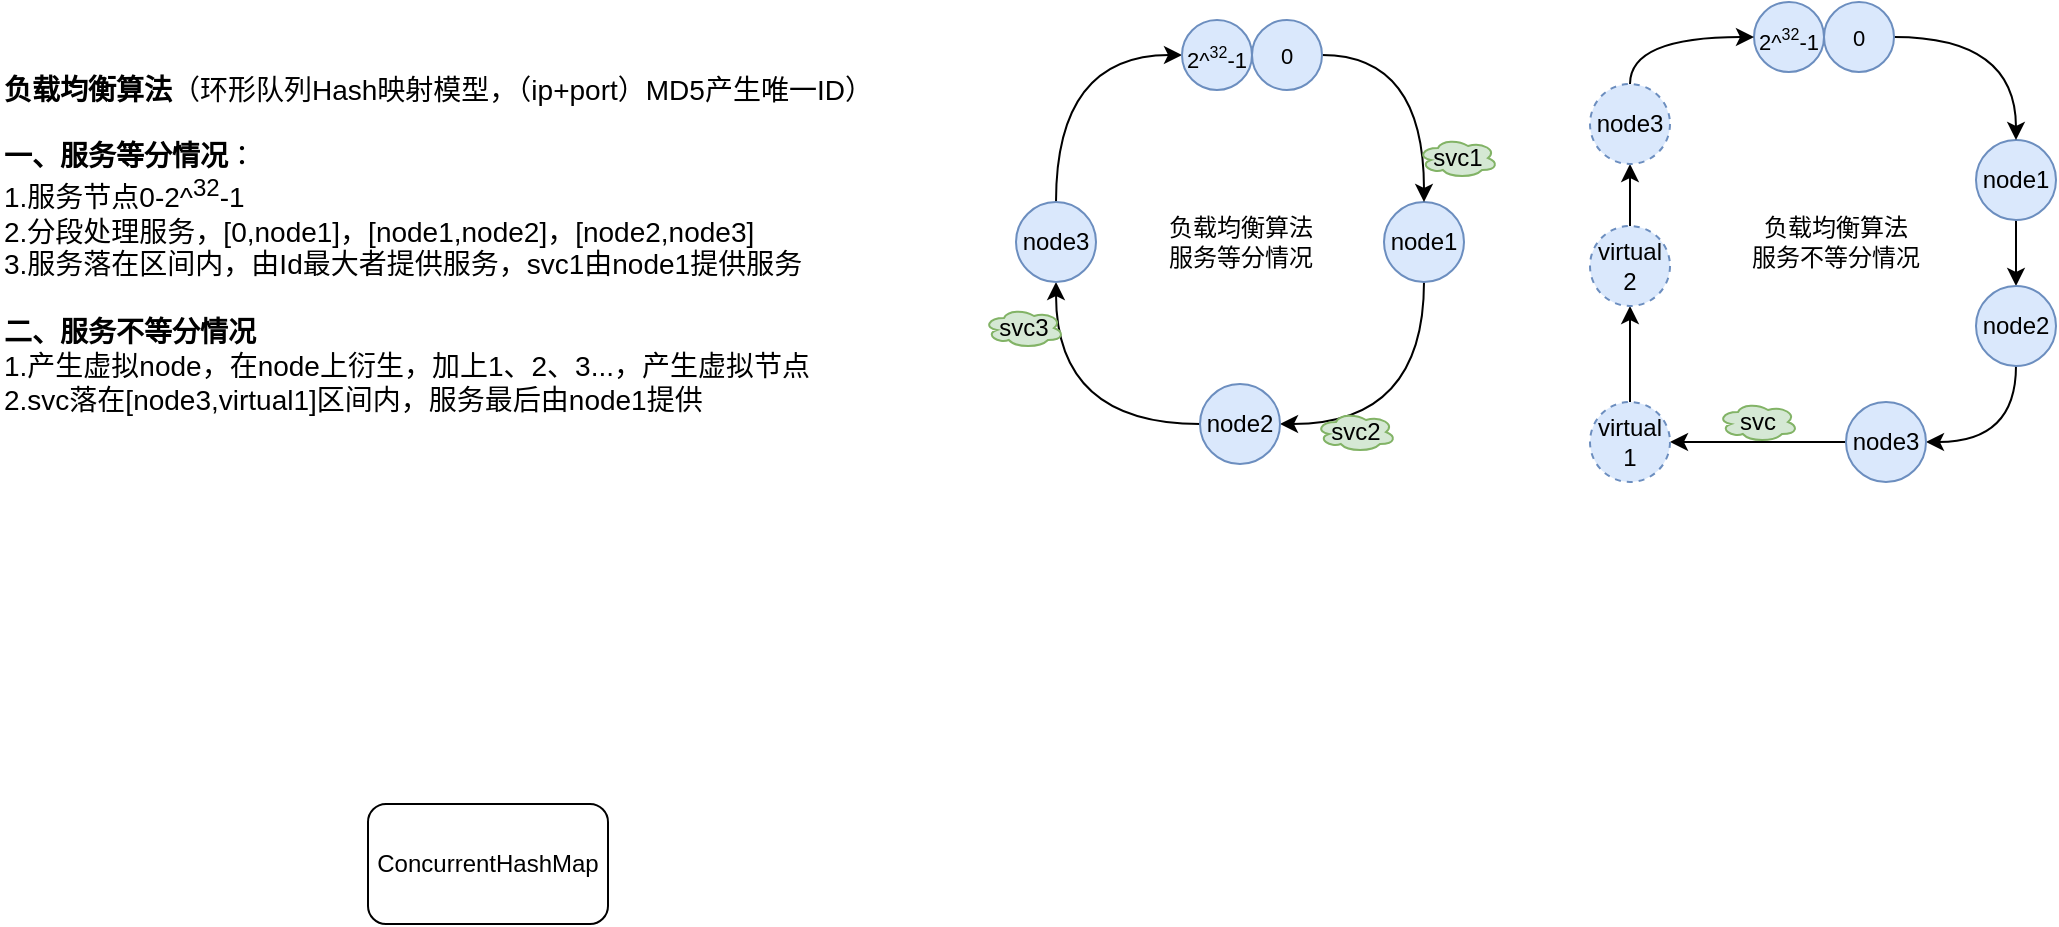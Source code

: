 <mxfile version="24.4.7" type="github">
  <diagram name="第 1 页" id="d0vkmH2pamWl0RuNKjzO">
    <mxGraphModel dx="2234" dy="1146" grid="0" gridSize="10" guides="1" tooltips="1" connect="1" arrows="1" fold="1" page="0" pageScale="1" pageWidth="827" pageHeight="1169" math="0" shadow="0">
      <root>
        <mxCell id="0" />
        <mxCell id="1" parent="0" />
        <mxCell id="8cizAA6b8KzGThsObKtE-12" style="edgeStyle=orthogonalEdgeStyle;curved=1;rounded=0;orthogonalLoop=1;jettySize=auto;html=1;exitX=0.5;exitY=1;exitDx=0;exitDy=0;entryX=1;entryY=0.5;entryDx=0;entryDy=0;" edge="1" parent="1" source="8cizAA6b8KzGThsObKtE-3" target="8cizAA6b8KzGThsObKtE-4">
          <mxGeometry relative="1" as="geometry" />
        </mxCell>
        <mxCell id="8cizAA6b8KzGThsObKtE-3" value="node1" style="ellipse;whiteSpace=wrap;html=1;aspect=fixed;fillColor=#dae8fc;strokeColor=#6c8ebf;" vertex="1" parent="1">
          <mxGeometry x="82" y="92" width="40" height="40" as="geometry" />
        </mxCell>
        <mxCell id="8cizAA6b8KzGThsObKtE-13" style="edgeStyle=orthogonalEdgeStyle;curved=1;rounded=0;orthogonalLoop=1;jettySize=auto;html=1;exitX=0;exitY=0.5;exitDx=0;exitDy=0;entryX=0.5;entryY=1;entryDx=0;entryDy=0;" edge="1" parent="1" source="8cizAA6b8KzGThsObKtE-4" target="8cizAA6b8KzGThsObKtE-5">
          <mxGeometry relative="1" as="geometry" />
        </mxCell>
        <mxCell id="8cizAA6b8KzGThsObKtE-4" value="node2" style="ellipse;whiteSpace=wrap;html=1;aspect=fixed;fillColor=#dae8fc;strokeColor=#6c8ebf;" vertex="1" parent="1">
          <mxGeometry x="-10" y="183" width="40" height="40" as="geometry" />
        </mxCell>
        <mxCell id="8cizAA6b8KzGThsObKtE-19" style="edgeStyle=orthogonalEdgeStyle;curved=1;rounded=0;orthogonalLoop=1;jettySize=auto;html=1;exitX=0.5;exitY=0;exitDx=0;exitDy=0;entryX=0;entryY=0.5;entryDx=0;entryDy=0;" edge="1" parent="1" source="8cizAA6b8KzGThsObKtE-5" target="8cizAA6b8KzGThsObKtE-17">
          <mxGeometry relative="1" as="geometry" />
        </mxCell>
        <mxCell id="8cizAA6b8KzGThsObKtE-5" value="node3" style="ellipse;whiteSpace=wrap;html=1;aspect=fixed;fillColor=#dae8fc;strokeColor=#6c8ebf;" vertex="1" parent="1">
          <mxGeometry x="-102" y="92" width="40" height="40" as="geometry" />
        </mxCell>
        <mxCell id="8cizAA6b8KzGThsObKtE-17" value="&lt;font style=&quot;&quot;&gt;&lt;span style=&quot;font-size: 11px;&quot;&gt;2^&lt;/span&gt;&lt;sup style=&quot;&quot;&gt;&lt;font style=&quot;font-size: 8px;&quot;&gt;32&lt;/font&gt;&lt;/sup&gt;&lt;span style=&quot;font-size: 11px;&quot;&gt;-1&lt;/span&gt;&lt;/font&gt;" style="ellipse;whiteSpace=wrap;html=1;aspect=fixed;fillColor=#dae8fc;strokeColor=#6c8ebf;" vertex="1" parent="1">
          <mxGeometry x="-19" y="1" width="35" height="35" as="geometry" />
        </mxCell>
        <mxCell id="8cizAA6b8KzGThsObKtE-20" style="edgeStyle=orthogonalEdgeStyle;curved=1;rounded=0;orthogonalLoop=1;jettySize=auto;html=1;exitX=1;exitY=0.5;exitDx=0;exitDy=0;entryX=0.5;entryY=0;entryDx=0;entryDy=0;" edge="1" parent="1" source="8cizAA6b8KzGThsObKtE-18" target="8cizAA6b8KzGThsObKtE-3">
          <mxGeometry relative="1" as="geometry" />
        </mxCell>
        <mxCell id="8cizAA6b8KzGThsObKtE-18" value="0" style="ellipse;whiteSpace=wrap;html=1;aspect=fixed;fontSize=11;fillColor=#dae8fc;strokeColor=#6c8ebf;" vertex="1" parent="1">
          <mxGeometry x="16" y="1" width="35" height="35" as="geometry" />
        </mxCell>
        <mxCell id="8cizAA6b8KzGThsObKtE-21" value="svc1" style="ellipse;shape=cloud;whiteSpace=wrap;html=1;fillColor=#d5e8d4;strokeColor=#82b366;" vertex="1" parent="1">
          <mxGeometry x="99" y="60" width="40" height="20" as="geometry" />
        </mxCell>
        <mxCell id="8cizAA6b8KzGThsObKtE-24" value="svc2" style="ellipse;shape=cloud;whiteSpace=wrap;html=1;fillColor=#d5e8d4;strokeColor=#82b366;" vertex="1" parent="1">
          <mxGeometry x="48" y="197" width="40" height="20" as="geometry" />
        </mxCell>
        <mxCell id="8cizAA6b8KzGThsObKtE-26" value="svc3" style="ellipse;shape=cloud;whiteSpace=wrap;html=1;fillColor=#d5e8d4;strokeColor=#82b366;" vertex="1" parent="1">
          <mxGeometry x="-118" y="145" width="40" height="20" as="geometry" />
        </mxCell>
        <mxCell id="8cizAA6b8KzGThsObKtE-30" value="负载均衡算法&lt;div&gt;服务等分情况&lt;/div&gt;" style="text;html=1;align=center;verticalAlign=middle;whiteSpace=wrap;rounded=0;" vertex="1" parent="1">
          <mxGeometry x="-27.5" y="97" width="75" height="30" as="geometry" />
        </mxCell>
        <mxCell id="8cizAA6b8KzGThsObKtE-33" value="&lt;div&gt;&lt;font size=&quot;1&quot; style=&quot;&quot;&gt;&lt;b style=&quot;font-size: 14px;&quot;&gt;负载均衡算法&lt;/b&gt;&lt;span style=&quot;font-size: 14px;&quot;&gt;（&lt;/span&gt;&lt;/font&gt;&lt;span style=&quot;background-color: initial;&quot;&gt;环形队列Hash映射模型，（ip+port）&lt;/span&gt;&lt;span style=&quot;background-color: initial;&quot;&gt;MD5产生唯一ID）&lt;/span&gt;&lt;/div&gt;&lt;div&gt;&lt;span style=&quot;background-color: initial;&quot;&gt;&lt;br&gt;&lt;/span&gt;&lt;/div&gt;&lt;div&gt;&lt;font style=&quot;&quot;&gt;&lt;b&gt;一、服务等分情况&lt;/b&gt;：&lt;/font&gt;&lt;/div&gt;&lt;blockquote style=&quot;margin: 0 0 0 40px; border: none; padding: 0px;&quot;&gt;&lt;/blockquote&gt;&lt;span style=&quot;background-color: initial;&quot;&gt;1.服务节点0-2^&lt;/span&gt;&lt;sup style=&quot;background-color: initial;&quot;&gt;&lt;font style=&quot;font-size: 12px;&quot;&gt;32&lt;/font&gt;&lt;/sup&gt;&lt;span style=&quot;background-color: initial;&quot;&gt;-1&lt;/span&gt;&lt;br&gt;&lt;span style=&quot;background-color: initial;&quot;&gt;2.分段处理服务，[0,node1]，[node1,node2]，[node2,node3]&lt;/span&gt;&lt;br&gt;&lt;div style=&quot;&quot;&gt;&lt;font style=&quot;font-size: 14px;&quot;&gt;3.服务落在区间内，由Id最大者提供服务，svc1由node1提供服务&lt;/font&gt;&lt;/div&gt;&lt;div style=&quot;&quot;&gt;&lt;font style=&quot;font-size: 14px;&quot;&gt;&lt;br&gt;&lt;/font&gt;&lt;/div&gt;&lt;div style=&quot;&quot;&gt;&lt;b&gt;二、服务不等分情况&lt;/b&gt;&lt;/div&gt;&lt;div style=&quot;&quot;&gt;1.产生虚拟node，在node上衍生，加上1、2、3...，产生虚拟节点&lt;/div&gt;&lt;div style=&quot;&quot;&gt;2.svc落在[node3,virtual1]区间内，服务最后由node1提供&lt;/div&gt;" style="text;html=1;align=left;verticalAlign=middle;whiteSpace=wrap;rounded=0;fontSize=14;spacingTop=2;" vertex="1" parent="1">
          <mxGeometry x="-610" y="17.25" width="444" height="189.5" as="geometry" />
        </mxCell>
        <mxCell id="8cizAA6b8KzGThsObKtE-50" style="edgeStyle=orthogonalEdgeStyle;curved=1;rounded=0;orthogonalLoop=1;jettySize=auto;html=1;exitX=0.5;exitY=1;exitDx=0;exitDy=0;" edge="1" parent="1" source="8cizAA6b8KzGThsObKtE-38" target="8cizAA6b8KzGThsObKtE-40">
          <mxGeometry relative="1" as="geometry" />
        </mxCell>
        <mxCell id="8cizAA6b8KzGThsObKtE-38" value="node1" style="ellipse;whiteSpace=wrap;html=1;aspect=fixed;fillColor=#dae8fc;strokeColor=#6c8ebf;" vertex="1" parent="1">
          <mxGeometry x="378" y="61" width="40" height="40" as="geometry" />
        </mxCell>
        <mxCell id="8cizAA6b8KzGThsObKtE-52" style="edgeStyle=orthogonalEdgeStyle;curved=1;rounded=0;orthogonalLoop=1;jettySize=auto;html=1;exitX=0.5;exitY=1;exitDx=0;exitDy=0;entryX=1;entryY=0.5;entryDx=0;entryDy=0;" edge="1" parent="1" source="8cizAA6b8KzGThsObKtE-40" target="8cizAA6b8KzGThsObKtE-42">
          <mxGeometry relative="1" as="geometry" />
        </mxCell>
        <mxCell id="8cizAA6b8KzGThsObKtE-40" value="node2" style="ellipse;whiteSpace=wrap;html=1;aspect=fixed;fillColor=#dae8fc;strokeColor=#6c8ebf;" vertex="1" parent="1">
          <mxGeometry x="378" y="134" width="40" height="40" as="geometry" />
        </mxCell>
        <mxCell id="8cizAA6b8KzGThsObKtE-58" style="edgeStyle=orthogonalEdgeStyle;curved=1;rounded=0;orthogonalLoop=1;jettySize=auto;html=1;exitX=0;exitY=0.5;exitDx=0;exitDy=0;entryX=1;entryY=0.5;entryDx=0;entryDy=0;" edge="1" parent="1" source="8cizAA6b8KzGThsObKtE-42" target="8cizAA6b8KzGThsObKtE-55">
          <mxGeometry relative="1" as="geometry" />
        </mxCell>
        <mxCell id="8cizAA6b8KzGThsObKtE-42" value="node3" style="ellipse;whiteSpace=wrap;html=1;aspect=fixed;fillColor=#dae8fc;strokeColor=#6c8ebf;" vertex="1" parent="1">
          <mxGeometry x="313" y="192" width="40" height="40" as="geometry" />
        </mxCell>
        <mxCell id="8cizAA6b8KzGThsObKtE-43" value="&lt;font style=&quot;&quot;&gt;&lt;span style=&quot;font-size: 11px;&quot;&gt;2^&lt;/span&gt;&lt;sup style=&quot;&quot;&gt;&lt;font style=&quot;font-size: 8px;&quot;&gt;32&lt;/font&gt;&lt;/sup&gt;&lt;span style=&quot;font-size: 11px;&quot;&gt;-1&lt;/span&gt;&lt;/font&gt;" style="ellipse;whiteSpace=wrap;html=1;aspect=fixed;fillColor=#dae8fc;strokeColor=#6c8ebf;" vertex="1" parent="1">
          <mxGeometry x="267" y="-8" width="35" height="35" as="geometry" />
        </mxCell>
        <mxCell id="8cizAA6b8KzGThsObKtE-44" style="edgeStyle=orthogonalEdgeStyle;curved=1;rounded=0;orthogonalLoop=1;jettySize=auto;html=1;exitX=1;exitY=0.5;exitDx=0;exitDy=0;entryX=0.5;entryY=0;entryDx=0;entryDy=0;" edge="1" parent="1" source="8cizAA6b8KzGThsObKtE-45" target="8cizAA6b8KzGThsObKtE-38">
          <mxGeometry relative="1" as="geometry" />
        </mxCell>
        <mxCell id="8cizAA6b8KzGThsObKtE-45" value="0" style="ellipse;whiteSpace=wrap;html=1;aspect=fixed;fontSize=11;fillColor=#dae8fc;strokeColor=#6c8ebf;" vertex="1" parent="1">
          <mxGeometry x="302" y="-8" width="35" height="35" as="geometry" />
        </mxCell>
        <mxCell id="8cizAA6b8KzGThsObKtE-46" value="svc" style="ellipse;shape=cloud;whiteSpace=wrap;html=1;fillColor=#d5e8d4;strokeColor=#82b366;" vertex="1" parent="1">
          <mxGeometry x="249" y="192" width="40" height="20" as="geometry" />
        </mxCell>
        <mxCell id="8cizAA6b8KzGThsObKtE-49" value="负载均衡算法&lt;div&gt;服务不等分情况&lt;/div&gt;" style="text;html=1;align=center;verticalAlign=middle;whiteSpace=wrap;rounded=0;" vertex="1" parent="1">
          <mxGeometry x="265" y="97" width="86" height="30" as="geometry" />
        </mxCell>
        <mxCell id="8cizAA6b8KzGThsObKtE-64" style="edgeStyle=orthogonalEdgeStyle;curved=1;rounded=0;orthogonalLoop=1;jettySize=auto;html=1;exitX=0.5;exitY=0;exitDx=0;exitDy=0;entryX=0.5;entryY=1;entryDx=0;entryDy=0;" edge="1" parent="1" source="8cizAA6b8KzGThsObKtE-55" target="8cizAA6b8KzGThsObKtE-56">
          <mxGeometry relative="1" as="geometry" />
        </mxCell>
        <mxCell id="8cizAA6b8KzGThsObKtE-55" value="virtual 1" style="ellipse;whiteSpace=wrap;html=1;aspect=fixed;fillColor=#dae8fc;strokeColor=#6c8ebf;dashed=1;" vertex="1" parent="1">
          <mxGeometry x="185" y="192" width="40" height="40" as="geometry" />
        </mxCell>
        <mxCell id="8cizAA6b8KzGThsObKtE-60" style="edgeStyle=orthogonalEdgeStyle;curved=1;rounded=0;orthogonalLoop=1;jettySize=auto;html=1;exitX=0.5;exitY=0;exitDx=0;exitDy=0;" edge="1" parent="1" source="8cizAA6b8KzGThsObKtE-56" target="8cizAA6b8KzGThsObKtE-57">
          <mxGeometry relative="1" as="geometry" />
        </mxCell>
        <mxCell id="8cizAA6b8KzGThsObKtE-56" value="virtual 2" style="ellipse;whiteSpace=wrap;html=1;aspect=fixed;fillColor=#dae8fc;strokeColor=#6c8ebf;dashed=1;" vertex="1" parent="1">
          <mxGeometry x="185" y="104" width="40" height="40" as="geometry" />
        </mxCell>
        <mxCell id="8cizAA6b8KzGThsObKtE-61" style="edgeStyle=orthogonalEdgeStyle;curved=1;rounded=0;orthogonalLoop=1;jettySize=auto;html=1;exitX=0.5;exitY=0;exitDx=0;exitDy=0;entryX=0;entryY=0.5;entryDx=0;entryDy=0;" edge="1" parent="1" source="8cizAA6b8KzGThsObKtE-57" target="8cizAA6b8KzGThsObKtE-43">
          <mxGeometry relative="1" as="geometry" />
        </mxCell>
        <mxCell id="8cizAA6b8KzGThsObKtE-57" value="node3" style="ellipse;whiteSpace=wrap;html=1;aspect=fixed;fillColor=#dae8fc;strokeColor=#6c8ebf;dashed=1;" vertex="1" parent="1">
          <mxGeometry x="185" y="33" width="40" height="40" as="geometry" />
        </mxCell>
        <mxCell id="8cizAA6b8KzGThsObKtE-68" value="ConcurrentHashMap" style="rounded=1;whiteSpace=wrap;html=1;" vertex="1" parent="1">
          <mxGeometry x="-426" y="393" width="120" height="60" as="geometry" />
        </mxCell>
      </root>
    </mxGraphModel>
  </diagram>
</mxfile>
